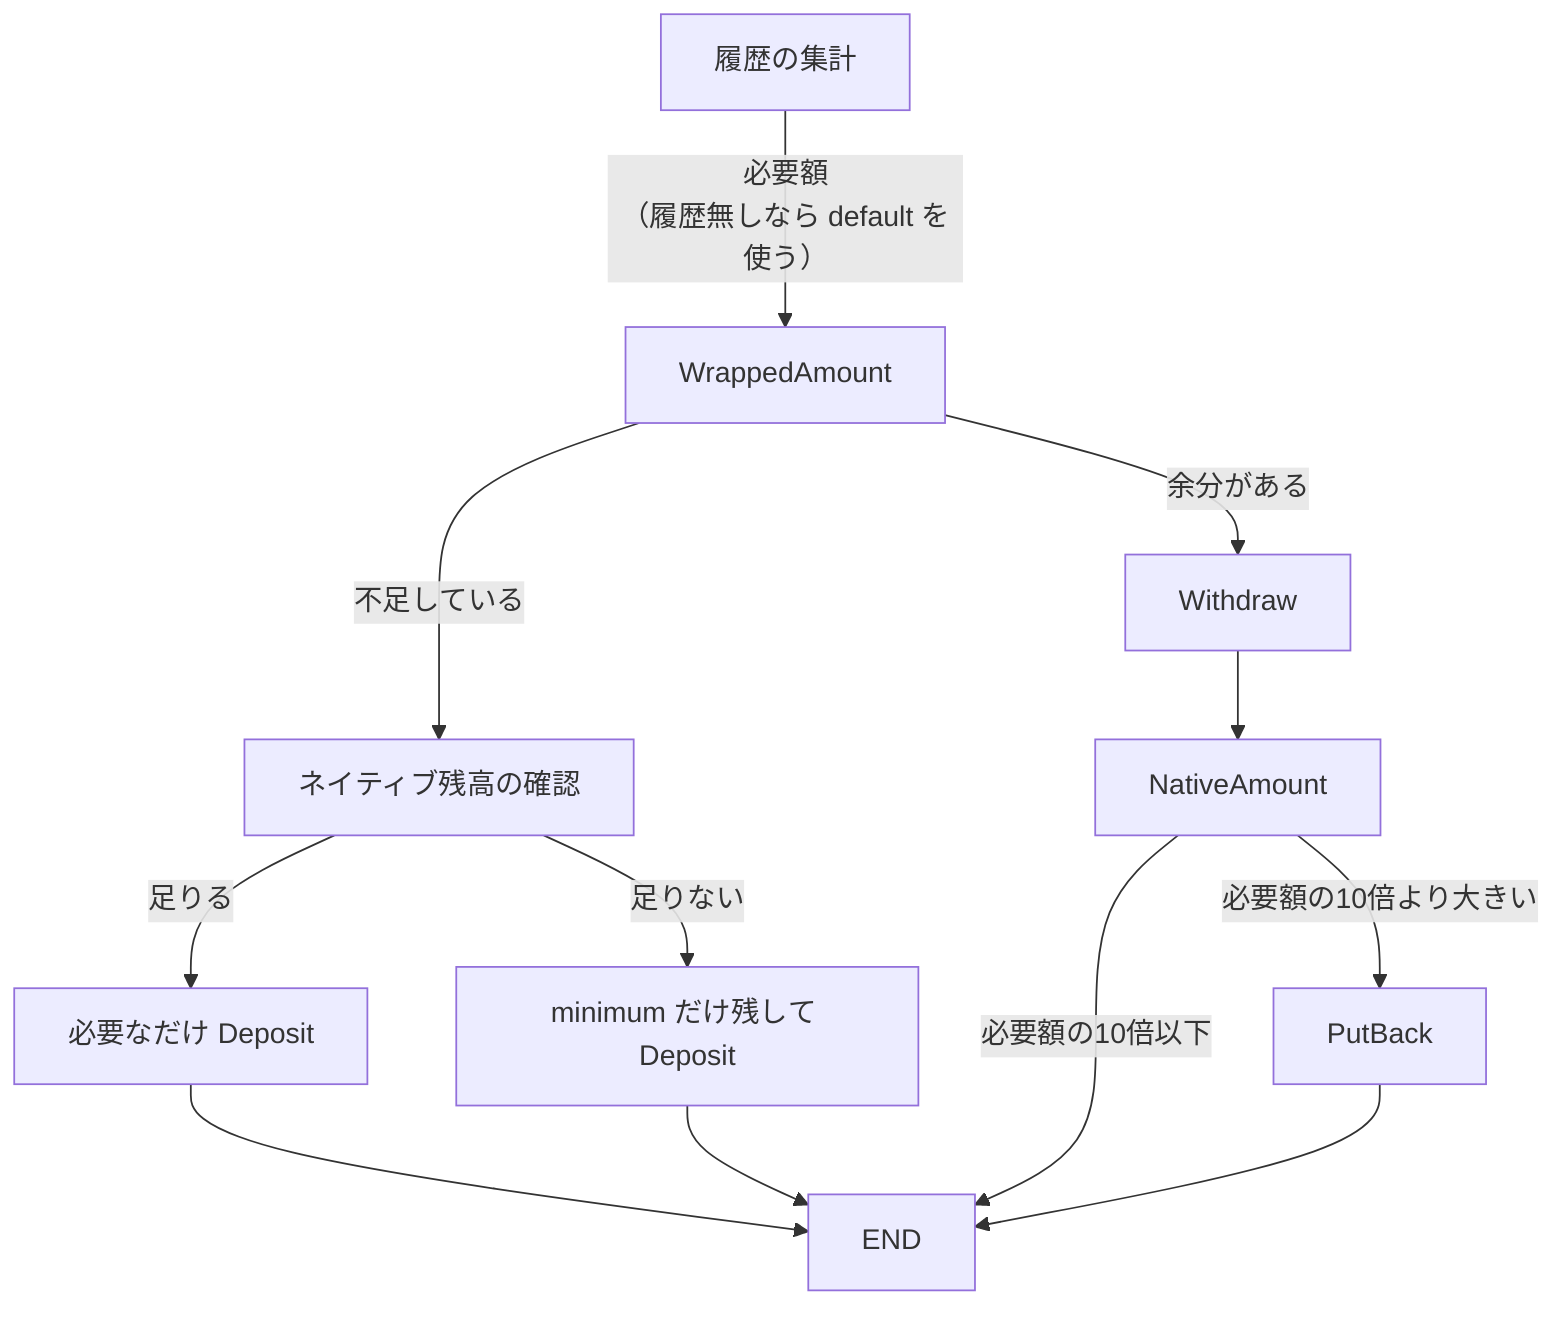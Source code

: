 graph TD
    StatsHistory[履歴の集計] -->|必要額<br>（履歴無しなら default を使う）| WrappedAmount
    WrappedAmount -->|余分がある| Withdraw
    WrappedAmount -->|不足している| CheckNative[ネイティブ残高の確認]
    CheckNative -->|足りる| DepositFull[必要なだけ Deposit]
    CheckNative -->|足りない| DepositLess[minimum だけ残して Deposit]
    DepositFull --> END
    DepositLess --> END
    Withdraw --> NativeAmount
    NativeAmount -->|必要額の10倍以下| END
    NativeAmount -->|必要額の10倍より大きい| PutBack
    PutBack --> END